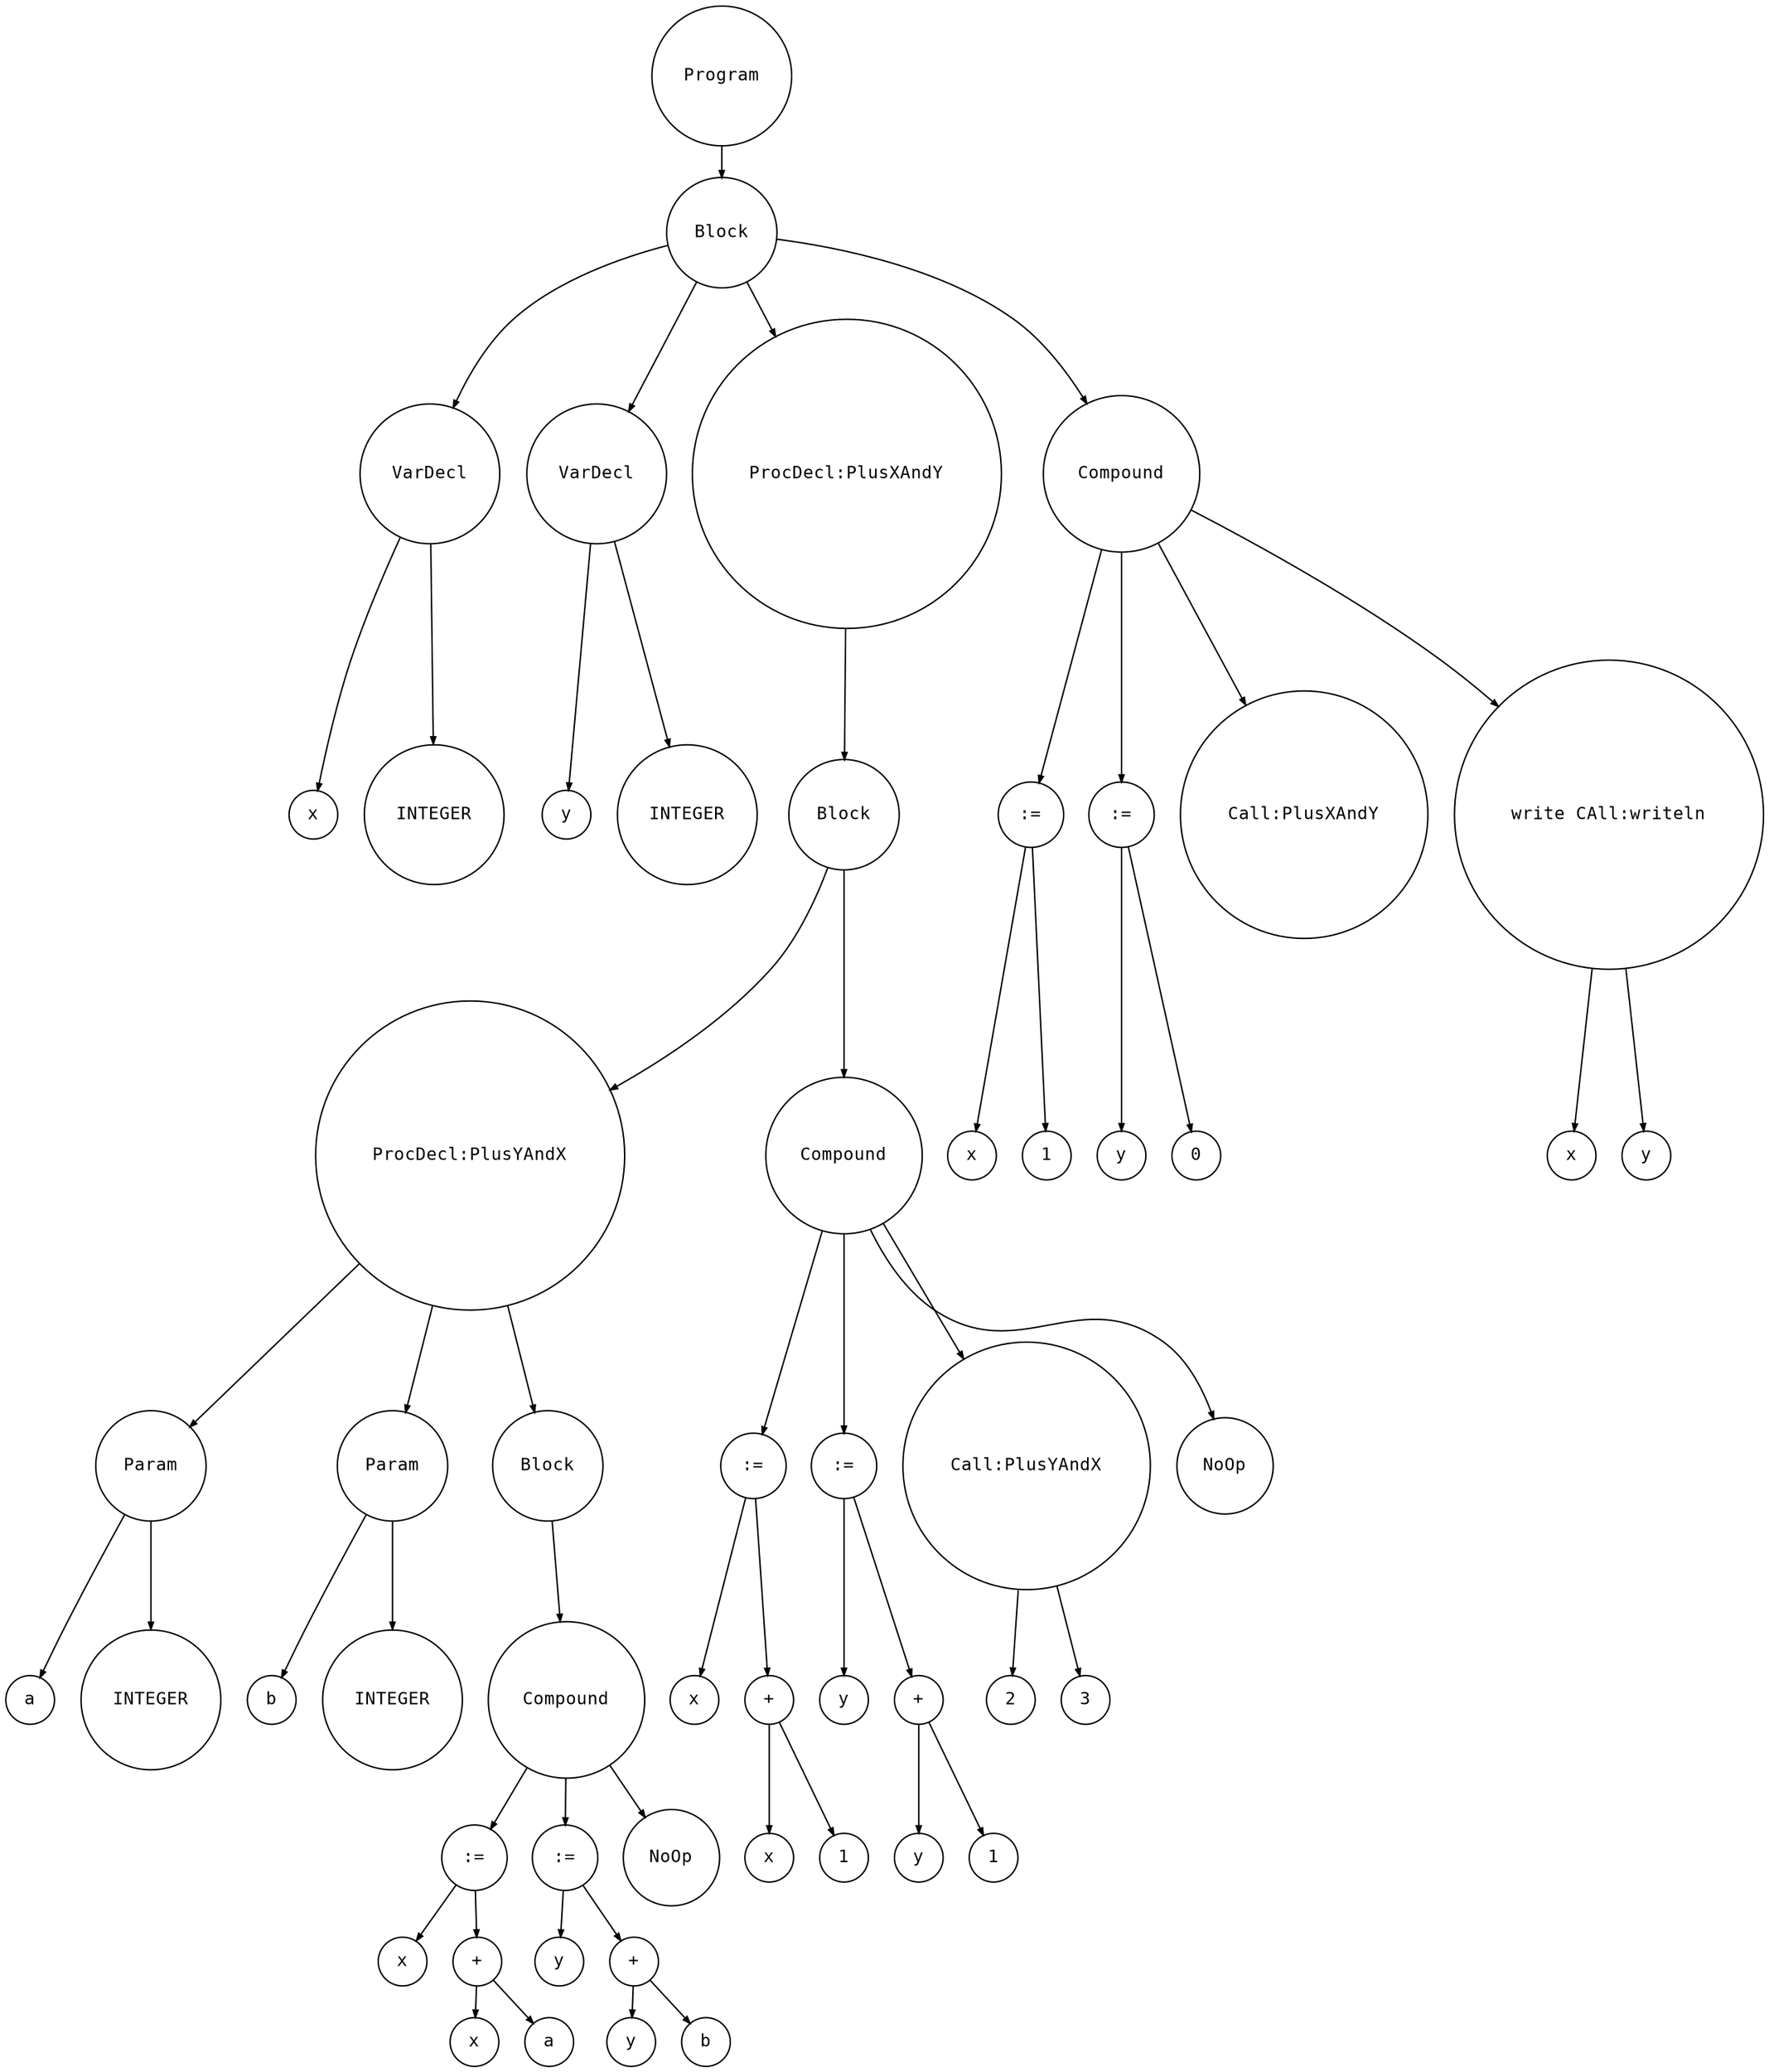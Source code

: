 digraph astgraph {
  node [shape=circle, fontsize=12, fontname="Courier", height=.1];
  ranksep=.3;
  edge [arrowsize=.5]

  node1 [label="Program"]
  node2 [label="Block"]
  node3 [label="VarDecl"]
  node4 [label="x"]
  node3 -> node4
  node5 [label="INTEGER"]
  node3 -> node5
  node6 [label="VarDecl"]
  node7 [label="y"]
  node6 -> node7
  node8 [label="INTEGER"]
  node6 -> node8
  node9 [label="ProcDecl:PlusXAndY"]
  node10 [label="Block"]
  node11 [label="ProcDecl:PlusYAndX"]
  node12 [label="Param"]
  node13 [label="a"]
  node12 -> node13
  node14 [label="INTEGER"]
  node12 -> node14
  node11 -> node12
  node15 [label="Param"]
  node16 [label="b"]
  node15 -> node16
  node17 [label="INTEGER"]
  node15 -> node17
  node11 -> node15
  node18 [label="Block"]
  node19 [label="Compound"]
  node20 [label=":="]
  node21 [label="x"]
  node22 [label="+"]
  node23 [label="x"]
  node24 [label="a"]
  node22 -> node23
  node22 -> node24
  node20 -> node21
  node20 -> node22
  node19 -> node20
  node25 [label=":="]
  node26 [label="y"]
  node27 [label="+"]
  node28 [label="y"]
  node29 [label="b"]
  node27 -> node28
  node27 -> node29
  node25 -> node26
  node25 -> node27
  node19 -> node25
  node30 [label="NoOp"]
  node19 -> node30
  node18 -> node19
  node11 -> node18
  node31 [label="Compound"]
  node32 [label=":="]
  node33 [label="x"]
  node34 [label="+"]
  node35 [label="x"]
  node36 [label="1"]
  node34 -> node35
  node34 -> node36
  node32 -> node33
  node32 -> node34
  node31 -> node32
  node37 [label=":="]
  node38 [label="y"]
  node39 [label="+"]
  node40 [label="y"]
  node41 [label="1"]
  node39 -> node40
  node39 -> node41
  node37 -> node38
  node37 -> node39
  node31 -> node37
  node42 [label="Call:PlusYAndX"]
  node43 [label="2"]
  node42 -> node43
  node44 [label="3"]
  node42 -> node44
  node31 -> node42
  node45 [label="NoOp"]
  node31 -> node45
  node10 -> node11
  node10 -> node31
  node9 -> node10
  node46 [label="Compound"]
  node47 [label=":="]
  node48 [label="x"]
  node49 [label="1"]
  node47 -> node48
  node47 -> node49
  node46 -> node47
  node50 [label=":="]
  node51 [label="y"]
  node52 [label="0"]
  node50 -> node51
  node50 -> node52
  node46 -> node50
  node53 [label="Call:PlusXAndY"]
  node46 -> node53
  node54 [label="write CAll:writeln"]
  node55 [label="x"]
  node54 -> node55
  node56 [label="y"]
  node54 -> node56
  node46 -> node54
  node2 -> node3
  node2 -> node6
  node2 -> node9
  node2 -> node46
  node1 -> node2
}

